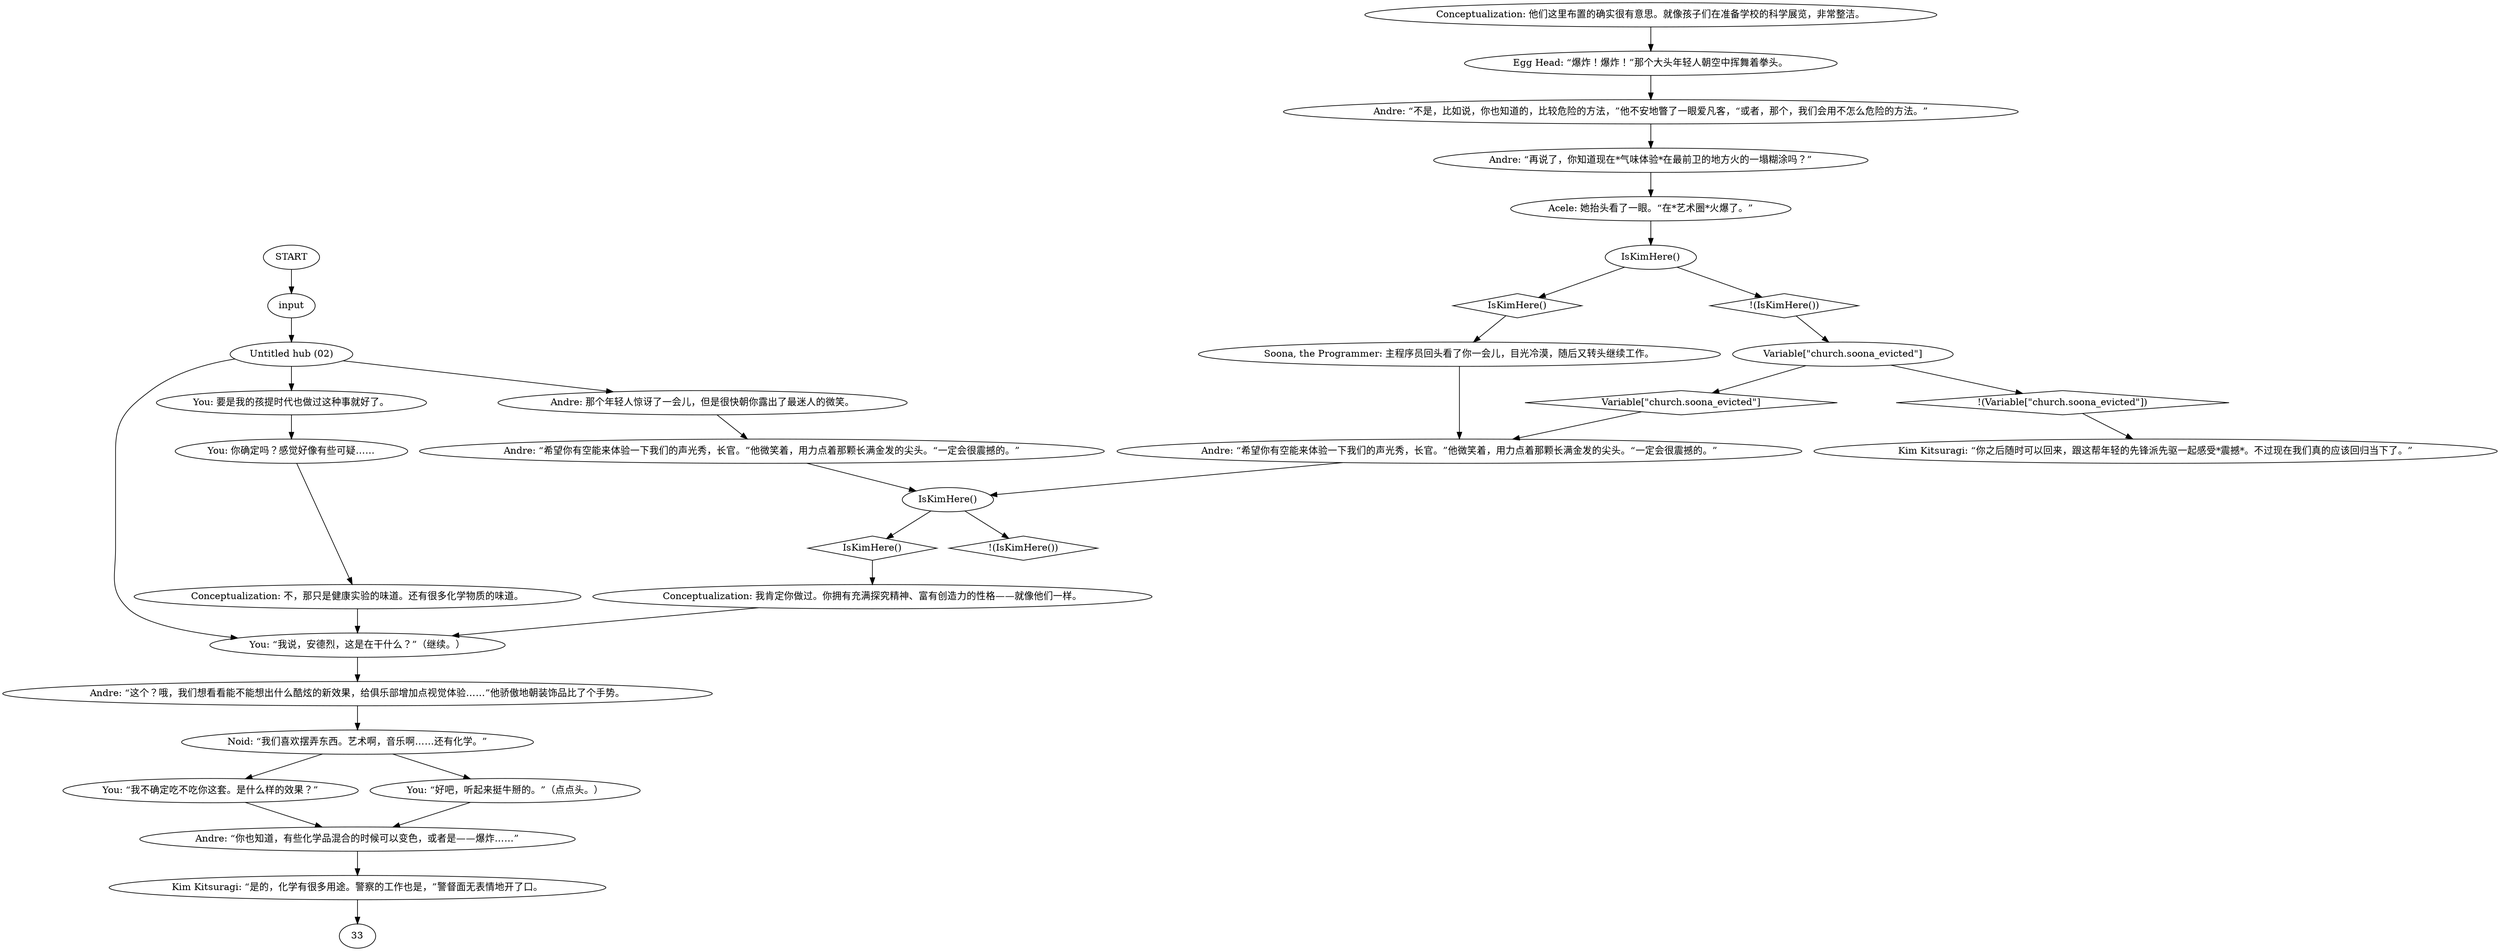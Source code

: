 # CHURCH ORB / drug lab realization
# What's happening here?
# ==================================================
digraph G {
	  0 [label="START"];
	  1 [label="input"];
	  2 [label="Variable[\"church.soona_evicted\"]"];
	  3 [label="Variable[\"church.soona_evicted\"]", shape=diamond];
	  4 [label="!(Variable[\"church.soona_evicted\"])", shape=diamond];
	  5 [label="Noid: “我们喜欢摆弄东西。艺术啊，音乐啊……还有化学。”"];
	  6 [label="Andre: “你也知道，有些化学品混合的时候可以变色，或者是——爆炸……”"];
	  7 [label="Andre: “希望你有空能来体验一下我们的声光秀，长官。”他微笑着，用力点着那颗长满金发的尖头。“一定会很震撼的。”"];
	  8 [label="Andre: “再说了，你知道现在*气味体验*在最前卫的地方火的一塌糊涂吗？”"];
	  9 [label="You: “我说，安德烈，这是在干什么？”（继续。）"];
	  10 [label="You: 要是我的孩提时代也做过这种事就好了。"];
	  11 [label="You: “我不确定吃不吃你这套。是什么样的效果？”"];
	  12 [label="Conceptualization: 不，那只是健康实验的味道。还有很多化学物质的味道。"];
	  13 [label="You: “好吧，听起来挺牛掰的。”（点点头。）"];
	  14 [label="Acele: 她抬头看了一眼。“在*艺术圈*火爆了。”"];
	  15 [label="Andre: “这个？哦，我们想看看能不能想出什么酷炫的新效果，给俱乐部增加点视觉体验……”他骄傲地朝装饰品比了个手势。"];
	  16 [label="IsKimHere()"];
	  17 [label="IsKimHere()", shape=diamond];
	  18 [label="!(IsKimHere())", shape=diamond];
	  19 [label="IsKimHere()"];
	  20 [label="IsKimHere()", shape=diamond];
	  21 [label="!(IsKimHere())", shape=diamond];
	  22 [label="Andre: “希望你有空能来体验一下我们的声光秀，长官。”他微笑着，用力点着那颗长满金发的尖头。“一定会很震撼的。”"];
	  23 [label="Andre: “不是，比如说，你也知道的，比较危险的方法，”他不安地瞥了一眼爱凡客，“或者，那个，我们会用不怎么危险的方法。”"];
	  24 [label="Conceptualization: 他们这里布置的确实很有意思。就像孩子们在准备学校的科学展览，非常整洁。"];
	  25 [label="Untitled hub (02)"];
	  26 [label="Egg Head: “爆炸！爆炸！”那个大头年轻人朝空中挥舞着拳头。"];
	  27 [label="Kim Kitsuragi: “是的，化学有很多用途。警察的工作也是，”警督面无表情地开了口。"];
	  28 [label="Soona, the Programmer: 主程序员回头看了你一会儿，目光冷漠，随后又转头继续工作。"];
	  29 [label="Kim Kitsuragi: “你之后随时可以回来，跟这帮年轻的先锋派先驱一起感受*震撼*。不过现在我们真的应该回归当下了。”"];
	  30 [label="Conceptualization: 我肯定你做过。你拥有充满探究精神、富有创造力的性格——就像他们一样。"];
	  31 [label="You: 你确定吗？感觉好像有些可疑……"];
	  32 [label="Andre: 那个年轻人惊讶了一会儿，但是很快朝你露出了最迷人的微笑。"];
	  0 -> 1
	  1 -> 25
	  2 -> 3
	  2 -> 4
	  3 -> 7
	  4 -> 29
	  5 -> 11
	  5 -> 13
	  6 -> 27
	  7 -> 16
	  8 -> 14
	  9 -> 15
	  10 -> 31
	  11 -> 6
	  12 -> 9
	  13 -> 6
	  14 -> 19
	  15 -> 5
	  16 -> 17
	  16 -> 18
	  17 -> 30
	  19 -> 20
	  19 -> 21
	  20 -> 28
	  21 -> 2
	  22 -> 16
	  23 -> 8
	  24 -> 26
	  25 -> 32
	  25 -> 9
	  25 -> 10
	  26 -> 23
	  27 -> 33
	  28 -> 7
	  30 -> 9
	  31 -> 12
	  32 -> 22
}

